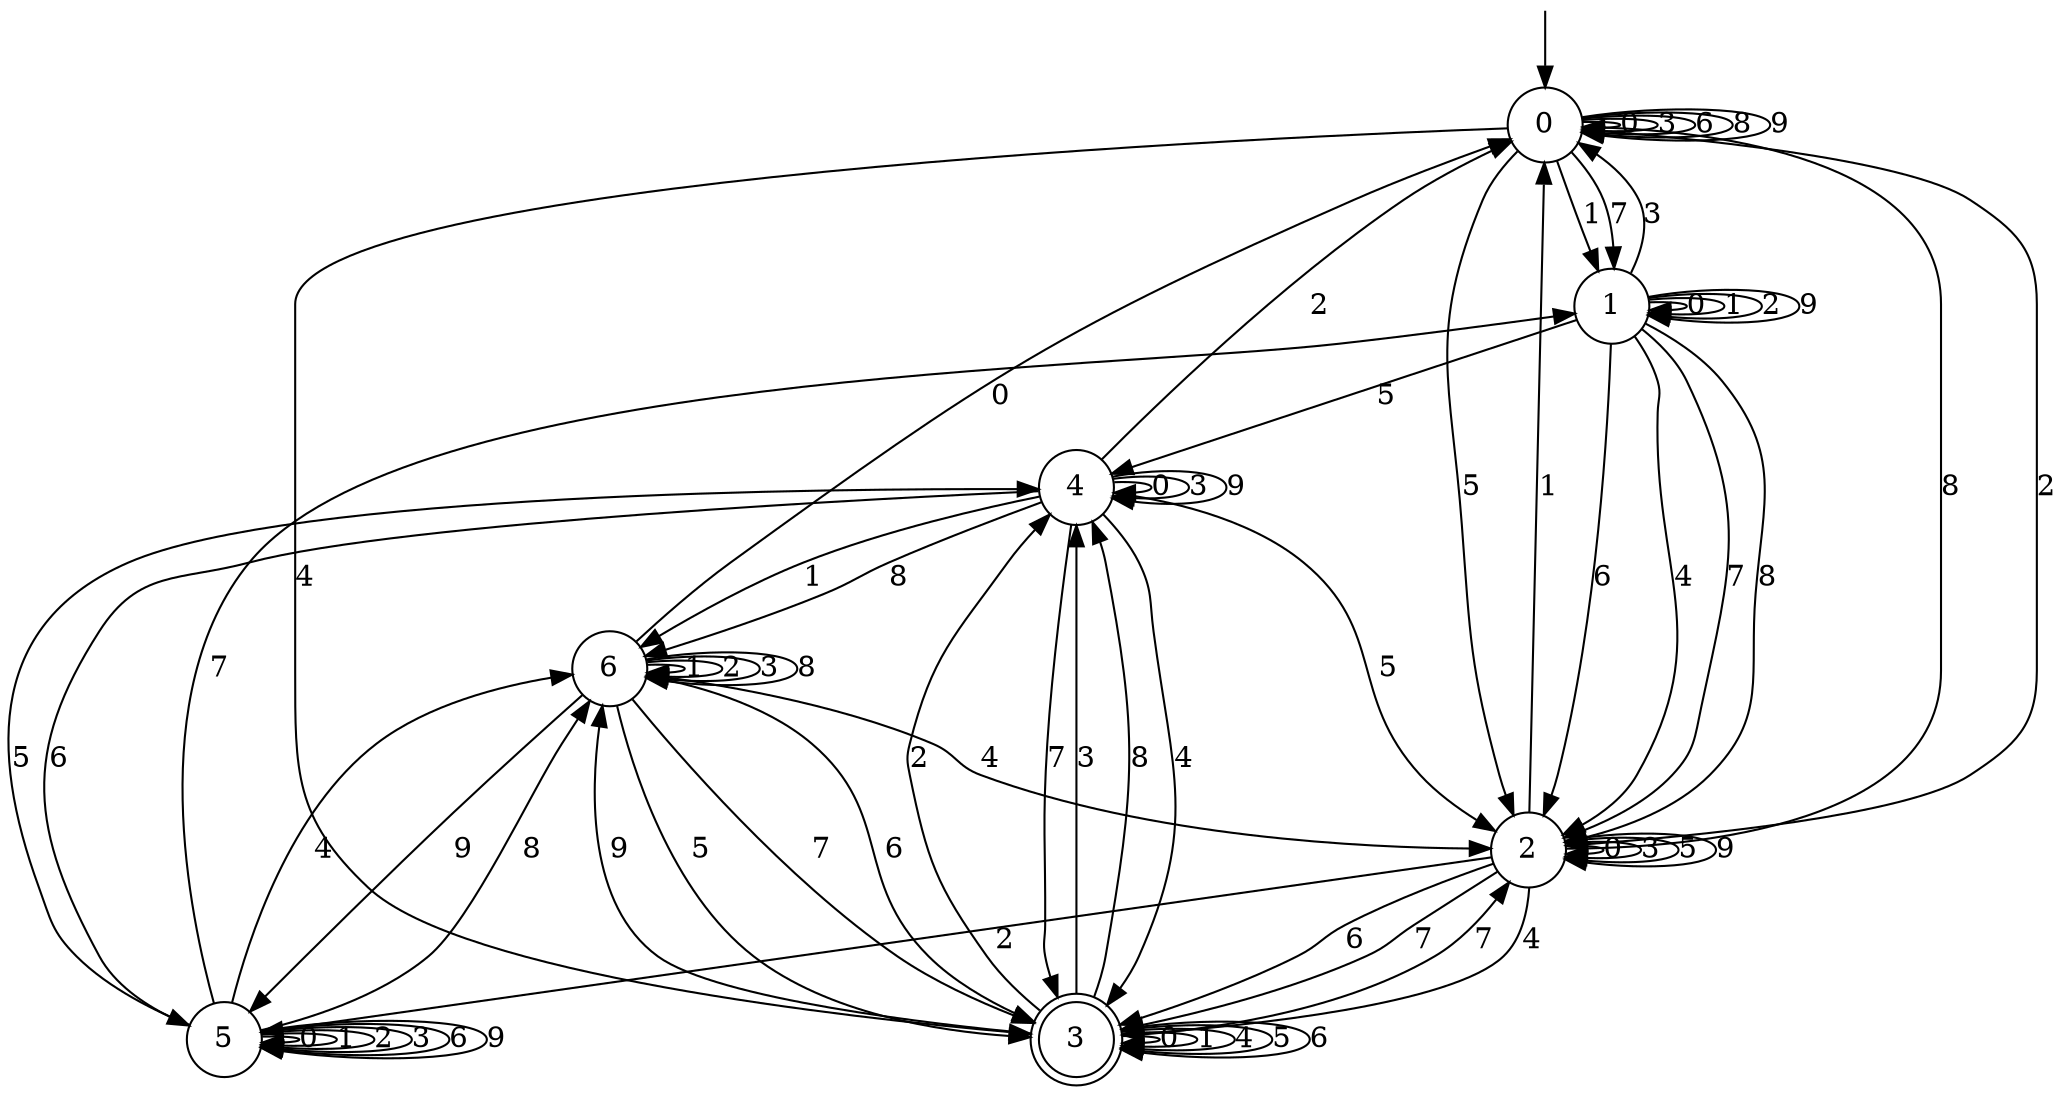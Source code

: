 digraph g {

	s0 [shape="circle" label="0"];
	s1 [shape="circle" label="1"];
	s2 [shape="circle" label="2"];
	s3 [shape="doublecircle" label="3"];
	s4 [shape="circle" label="4"];
	s5 [shape="circle" label="5"];
	s6 [shape="circle" label="6"];
	s0 -> s0 [label="0"];
	s0 -> s1 [label="1"];
	s0 -> s2 [label="2"];
	s0 -> s0 [label="3"];
	s0 -> s3 [label="4"];
	s0 -> s2 [label="5"];
	s0 -> s0 [label="6"];
	s0 -> s1 [label="7"];
	s0 -> s0 [label="8"];
	s0 -> s0 [label="9"];
	s1 -> s1 [label="0"];
	s1 -> s1 [label="1"];
	s1 -> s1 [label="2"];
	s1 -> s0 [label="3"];
	s1 -> s2 [label="4"];
	s1 -> s4 [label="5"];
	s1 -> s2 [label="6"];
	s1 -> s2 [label="7"];
	s1 -> s2 [label="8"];
	s1 -> s1 [label="9"];
	s2 -> s2 [label="0"];
	s2 -> s0 [label="1"];
	s2 -> s5 [label="2"];
	s2 -> s2 [label="3"];
	s2 -> s3 [label="4"];
	s2 -> s2 [label="5"];
	s2 -> s3 [label="6"];
	s2 -> s3 [label="7"];
	s2 -> s0 [label="8"];
	s2 -> s2 [label="9"];
	s3 -> s3 [label="0"];
	s3 -> s3 [label="1"];
	s3 -> s4 [label="2"];
	s3 -> s4 [label="3"];
	s3 -> s3 [label="4"];
	s3 -> s3 [label="5"];
	s3 -> s3 [label="6"];
	s3 -> s2 [label="7"];
	s3 -> s4 [label="8"];
	s3 -> s6 [label="9"];
	s4 -> s4 [label="0"];
	s4 -> s6 [label="1"];
	s4 -> s0 [label="2"];
	s4 -> s4 [label="3"];
	s4 -> s3 [label="4"];
	s4 -> s2 [label="5"];
	s4 -> s5 [label="6"];
	s4 -> s3 [label="7"];
	s4 -> s6 [label="8"];
	s4 -> s4 [label="9"];
	s5 -> s5 [label="0"];
	s5 -> s5 [label="1"];
	s5 -> s5 [label="2"];
	s5 -> s5 [label="3"];
	s5 -> s6 [label="4"];
	s5 -> s4 [label="5"];
	s5 -> s5 [label="6"];
	s5 -> s1 [label="7"];
	s5 -> s6 [label="8"];
	s5 -> s5 [label="9"];
	s6 -> s0 [label="0"];
	s6 -> s6 [label="1"];
	s6 -> s6 [label="2"];
	s6 -> s6 [label="3"];
	s6 -> s2 [label="4"];
	s6 -> s3 [label="5"];
	s6 -> s3 [label="6"];
	s6 -> s3 [label="7"];
	s6 -> s6 [label="8"];
	s6 -> s5 [label="9"];

__start0 [label="" shape="none" width="0" height="0"];
__start0 -> s0;

}
